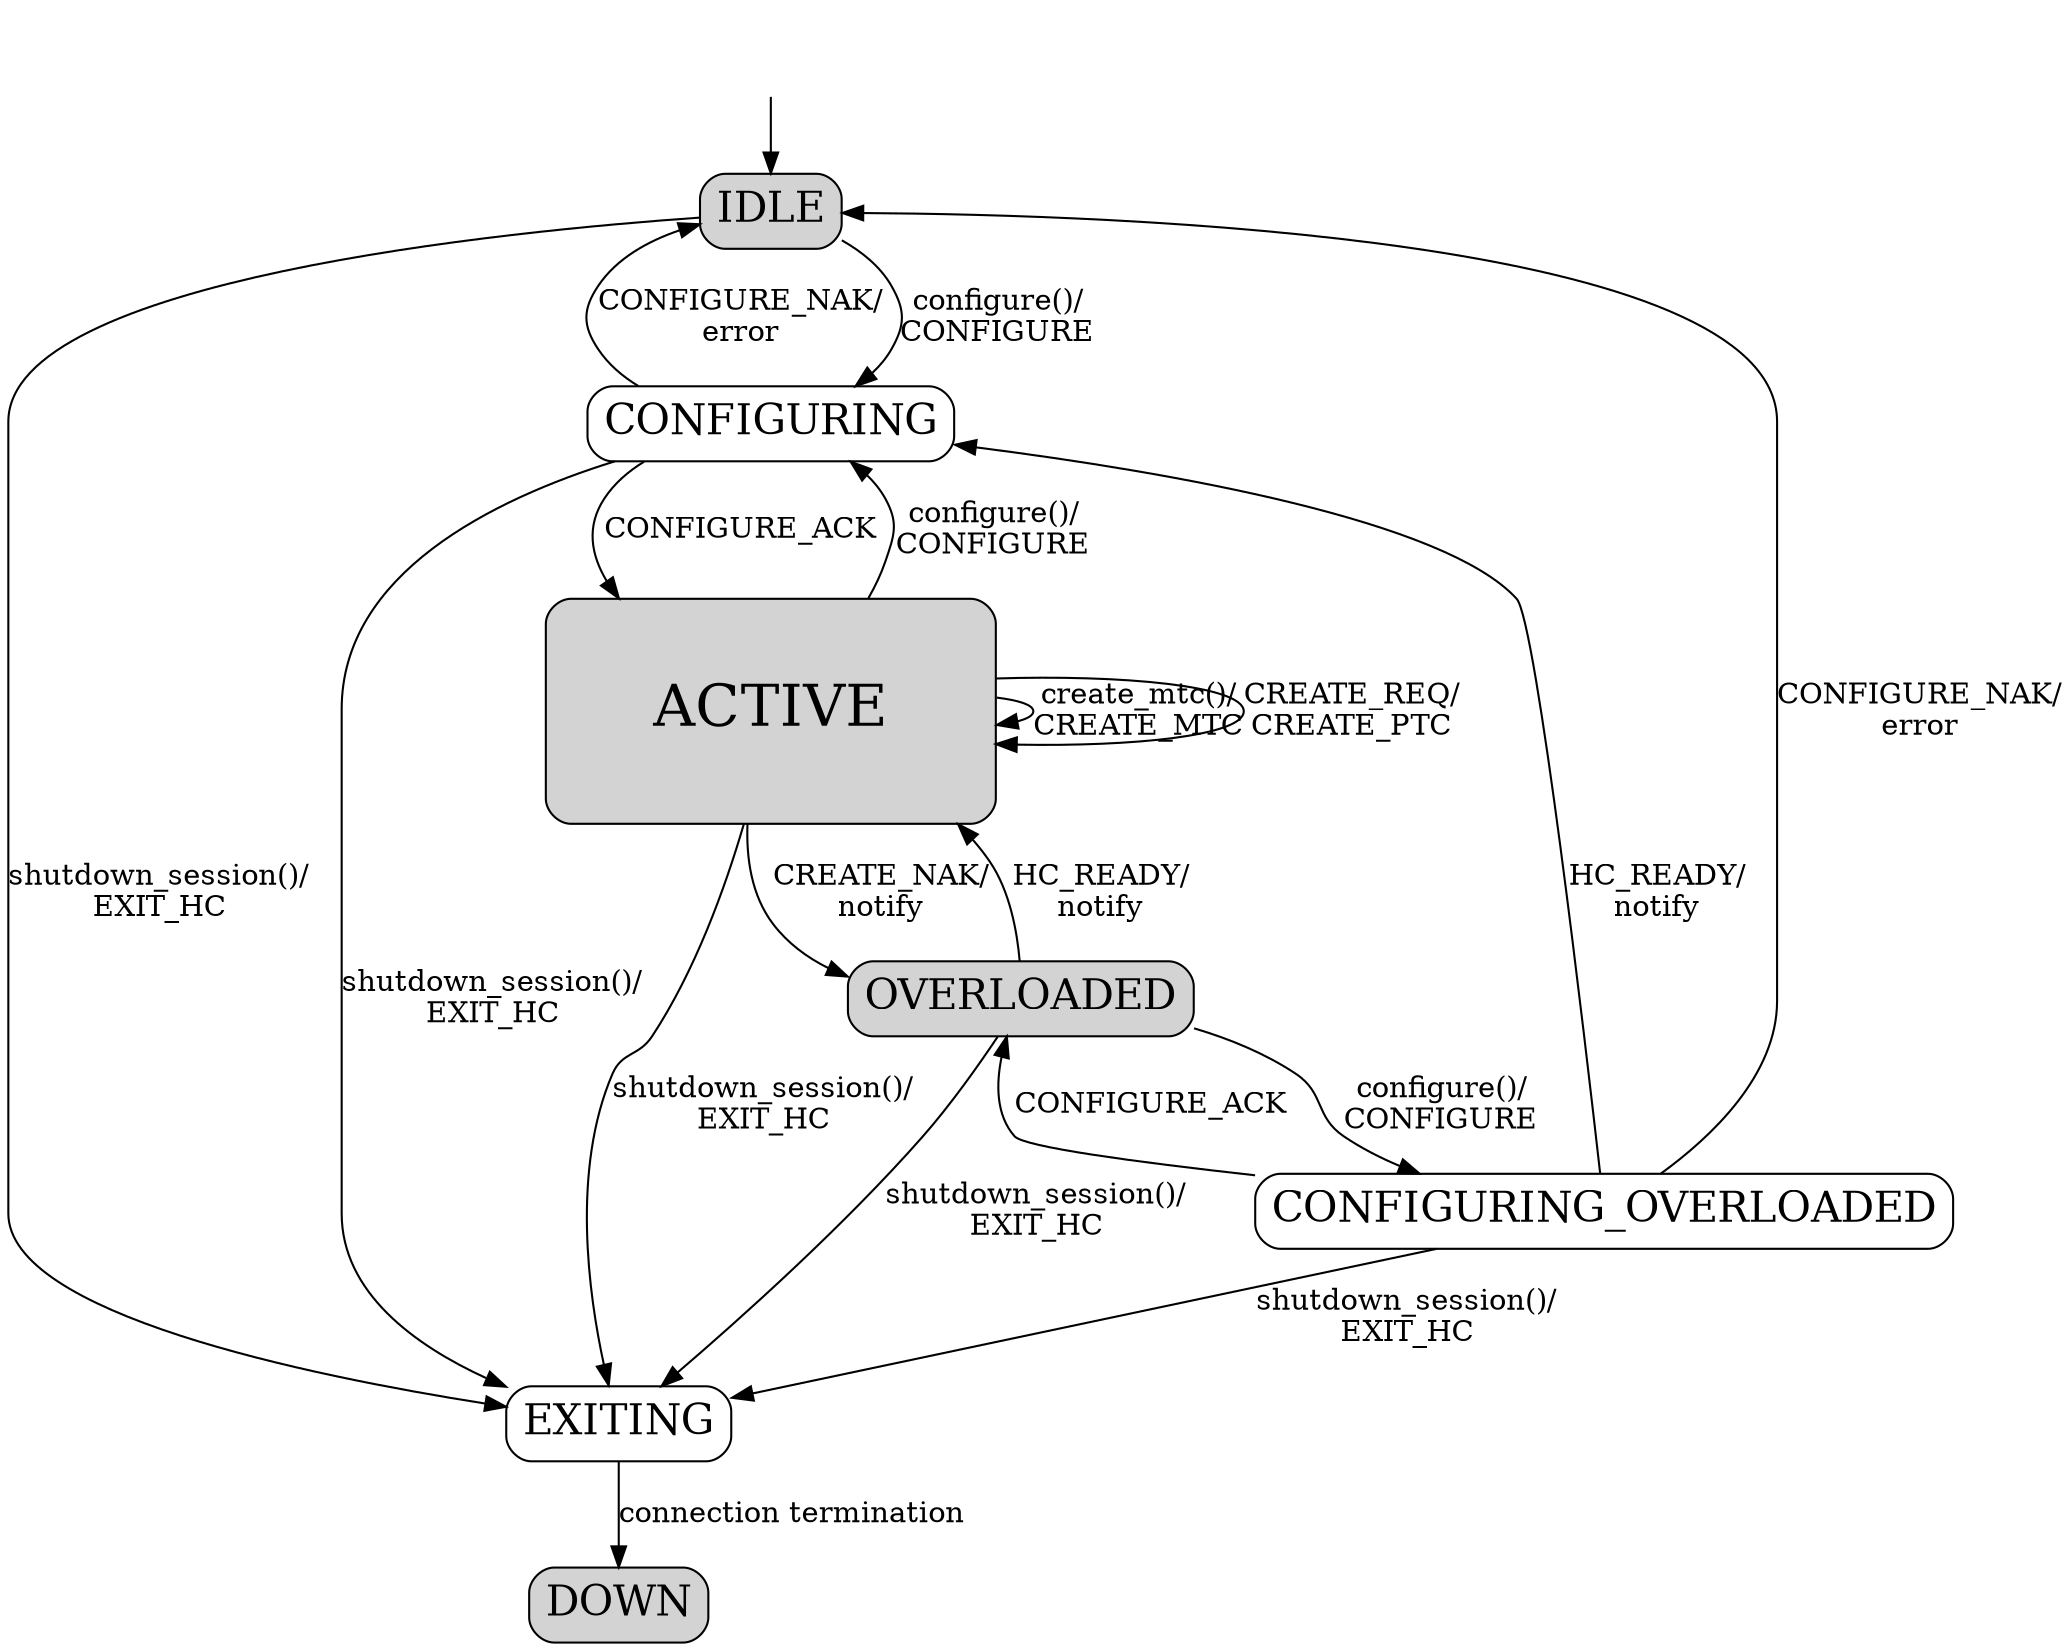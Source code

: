 ///////////////////////////////////////////////////////////////////////////////
// Copyright (c) 2000-2016 Ericsson Telecom AB
// All rights reserved. This program and the accompanying materials
// are made available under the terms of the Eclipse Public License v1.0
// which accompanies this distribution, and is available at
// http://www.eclipse.org/legal/epl-v10.html
///////////////////////////////////////////////////////////////////////////////
/* state machine of a HC as the MC sees */

digraph state_mach_mc_hc {
  // states
  node [fontsize=20];
  // start state (invisible)
  START [style=invis]
  // durable states
  node [shape=box,style="filled,rounded",fillcolor=lightgray];
  IDLE;
  ACTIVE [height=1.5,width=3,fixedsize=true,fontsize=28];
  OVERLOADED;
  DOWN;
  // transient states
  node[shape=box,style=rounded];
  CONFIGURING;
  CONFIGURING_OVERLOADED;
  EXITING;
  // edges
  edge [fontsize=14];
  START -> IDLE [arrowtail=odot];
  {IDLE; ACTIVE} -> CONFIGURING [label="configure()/\nCONFIGURE"];
  CONFIGURING -> ACTIVE [label="CONFIGURE_ACK"];
  CONFIGURING -> IDLE [label="CONFIGURE_NAK/\nerror"];
  ACTIVE -> OVERLOADED [label="CREATE_NAK/\nnotify"];
  ACTIVE -> ACTIVE [label="create_mtc()/\nCREATE_MTC"];
  ACTIVE -> ACTIVE [label="CREATE_REQ/\nCREATE_PTC"];
  OVERLOADED -> ACTIVE [label="HC_READY/\nnotify"];
  OVERLOADED -> CONFIGURING_OVERLOADED [label="configure()/\nCONFIGURE"];
  CONFIGURING_OVERLOADED -> OVERLOADED [label="CONFIGURE_ACK"];
  CONFIGURING_OVERLOADED -> IDLE [label="CONFIGURE_NAK/\nerror"];
  CONFIGURING_OVERLOADED -> CONFIGURING [label="HC_READY/\nnotify"];
  {IDLE; CONFIGURING; ACTIVE; OVERLOADED; CONFIGURING_OVERLOADED} -> EXITING [label="shutdown_session()/\nEXIT_HC"];
  EXITING -> DOWN [label="connection termination"];
  // error handling edges
  // commented out, to get a clearer picture :)
  /*
  {IDLE; CONFIGURING; ACTIVE; OVERLOADED; CONFIGURING_OVERLOADED} -> DOWN [label="connection termination/\nerror"];
  */
}
